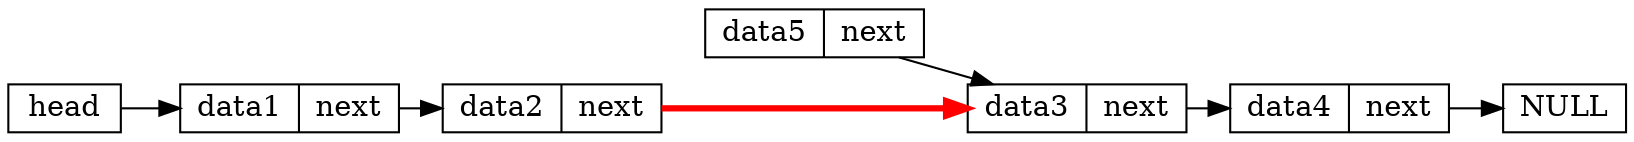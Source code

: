 
digraph node_5 {
    layout=neato;
    node [shape = record,height=.1];
    node0[label = "head", pos = "0,0!"];
    node1[label = "data1|next", pos = "1.5,0!"];
    node2[label = "data2|next", pos = "3.25,0!"];
    node3[label = "data5|next", pos = "5,0.5!"];
    node4[label = "data3|next", pos = "6.75,0!"];
    node5[label = "data4|next", pos = "8.5,0!"];
    node6[label = "NULL", pos = "10,0!"];

    node0->node1->node2;
    node3->node4->node5->node6;
    node2->node4[style="filled", color="red", penwidth="3"];
} 
